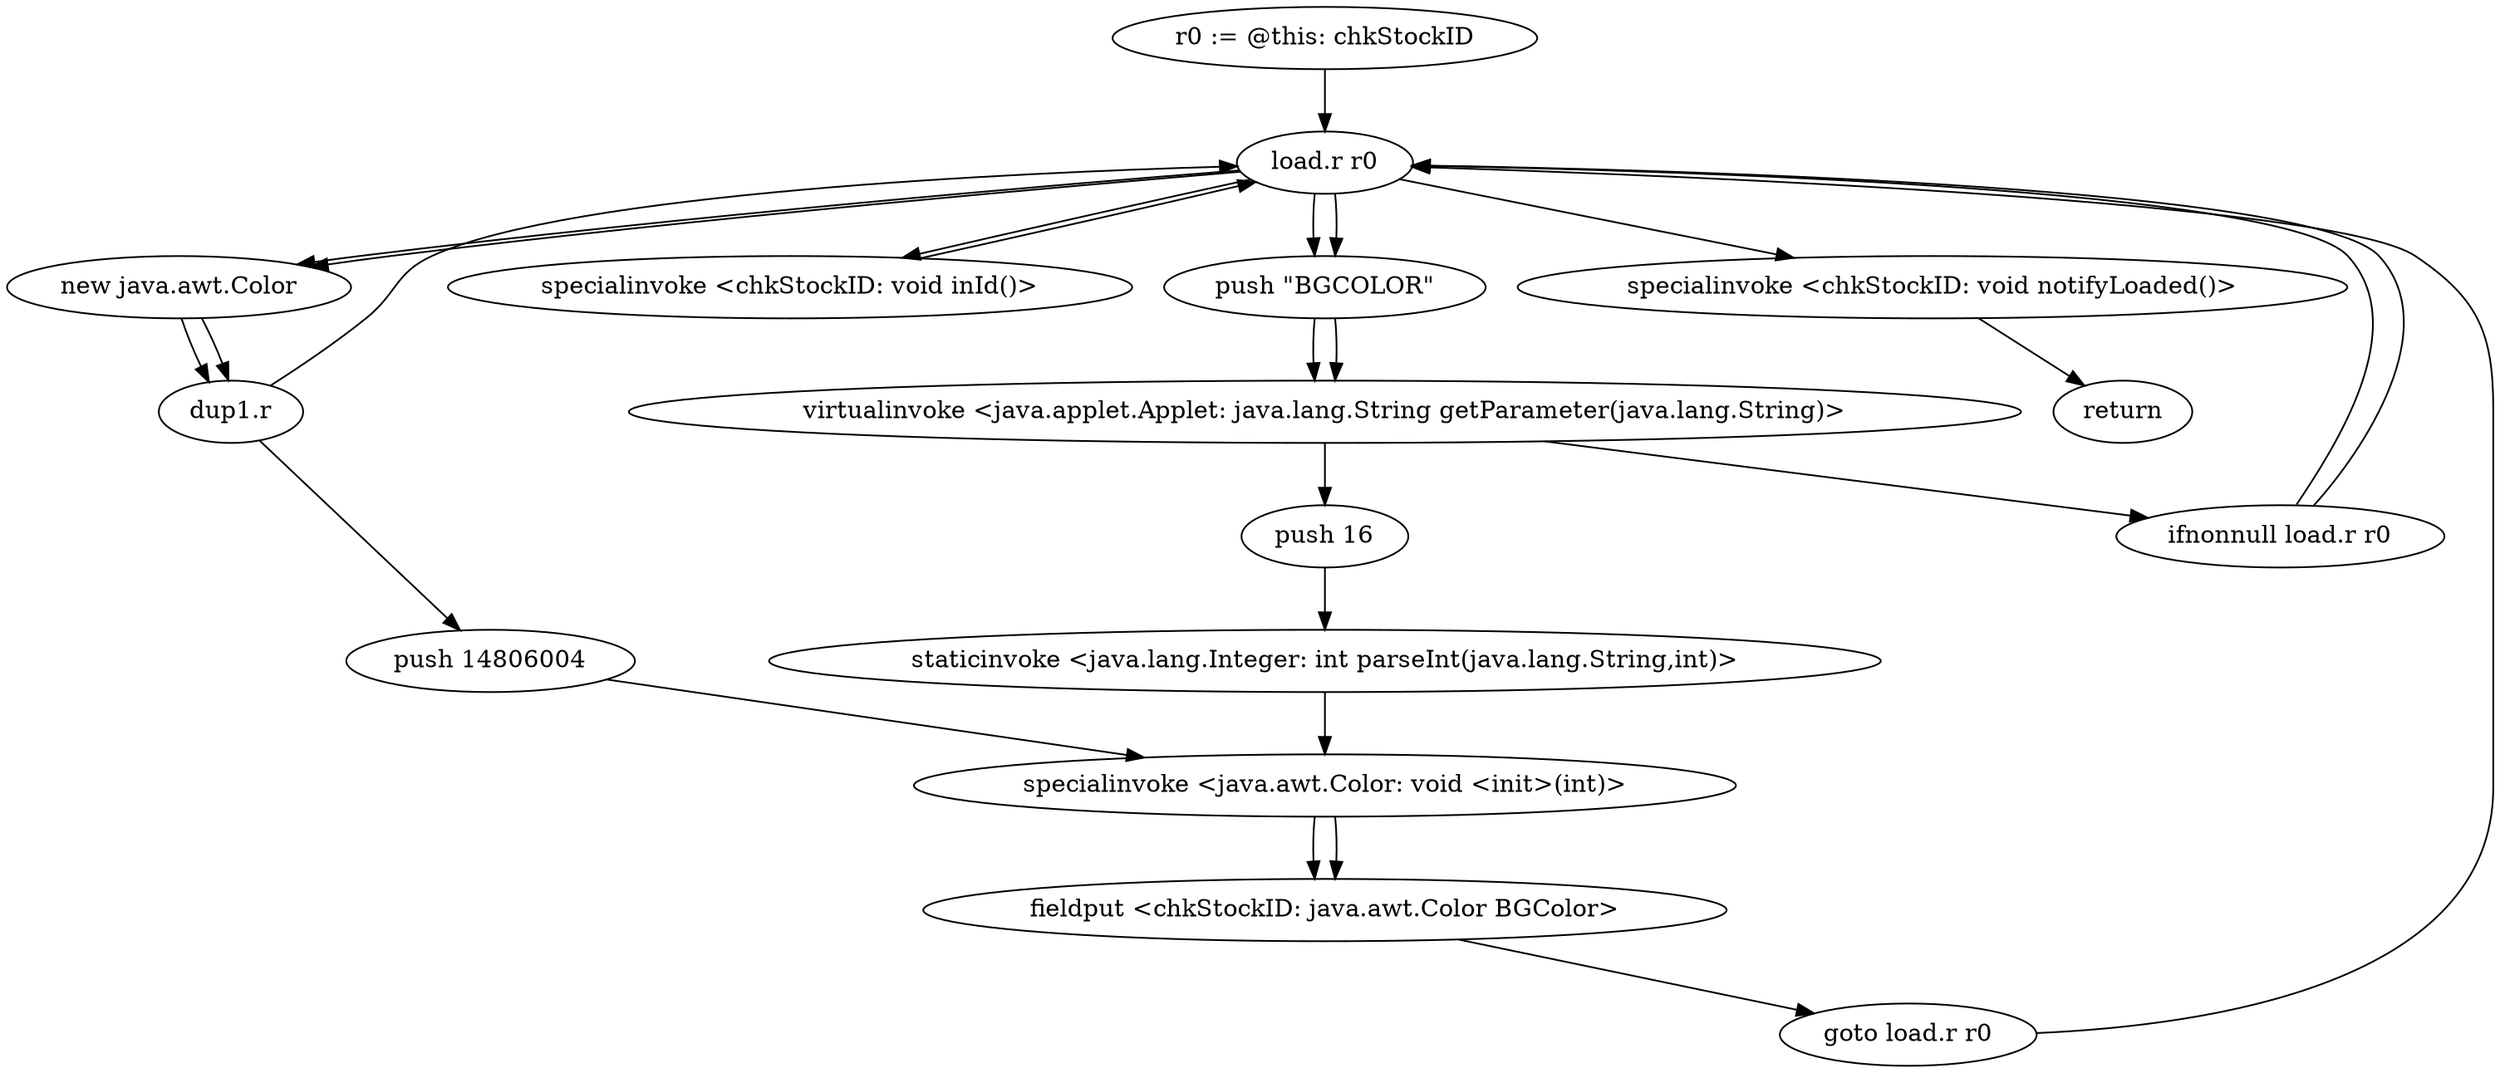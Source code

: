 digraph "" {
    "r0 := @this: chkStockID"
    "load.r r0"
    "r0 := @this: chkStockID"->"load.r r0";
    "push \"BGCOLOR\""
    "load.r r0"->"push \"BGCOLOR\"";
    "virtualinvoke <java.applet.Applet: java.lang.String getParameter(java.lang.String)>"
    "push \"BGCOLOR\""->"virtualinvoke <java.applet.Applet: java.lang.String getParameter(java.lang.String)>";
    "ifnonnull load.r r0"
    "virtualinvoke <java.applet.Applet: java.lang.String getParameter(java.lang.String)>"->"ifnonnull load.r r0";
    "ifnonnull load.r r0"->"load.r r0";
    "new java.awt.Color"
    "load.r r0"->"new java.awt.Color";
    "dup1.r"
    "new java.awt.Color"->"dup1.r";
    "push 14806004"
    "dup1.r"->"push 14806004";
    "specialinvoke <java.awt.Color: void <init>(int)>"
    "push 14806004"->"specialinvoke <java.awt.Color: void <init>(int)>";
    "fieldput <chkStockID: java.awt.Color BGColor>"
    "specialinvoke <java.awt.Color: void <init>(int)>"->"fieldput <chkStockID: java.awt.Color BGColor>";
    "goto load.r r0"
    "fieldput <chkStockID: java.awt.Color BGColor>"->"goto load.r r0";
    "goto load.r r0"->"load.r r0";
    "specialinvoke <chkStockID: void inId()>"
    "load.r r0"->"specialinvoke <chkStockID: void inId()>";
    "specialinvoke <chkStockID: void inId()>"->"load.r r0";
    "specialinvoke <chkStockID: void notifyLoaded()>"
    "load.r r0"->"specialinvoke <chkStockID: void notifyLoaded()>";
    "return"
    "specialinvoke <chkStockID: void notifyLoaded()>"->"return";
    "ifnonnull load.r r0"->"load.r r0";
    "load.r r0"->"new java.awt.Color";
    "new java.awt.Color"->"dup1.r";
    "dup1.r"->"load.r r0";
    "load.r r0"->"push \"BGCOLOR\"";
    "push \"BGCOLOR\""->"virtualinvoke <java.applet.Applet: java.lang.String getParameter(java.lang.String)>";
    "push 16"
    "virtualinvoke <java.applet.Applet: java.lang.String getParameter(java.lang.String)>"->"push 16";
    "staticinvoke <java.lang.Integer: int parseInt(java.lang.String,int)>"
    "push 16"->"staticinvoke <java.lang.Integer: int parseInt(java.lang.String,int)>";
    "staticinvoke <java.lang.Integer: int parseInt(java.lang.String,int)>"->"specialinvoke <java.awt.Color: void <init>(int)>";
    "specialinvoke <java.awt.Color: void <init>(int)>"->"fieldput <chkStockID: java.awt.Color BGColor>";
}
